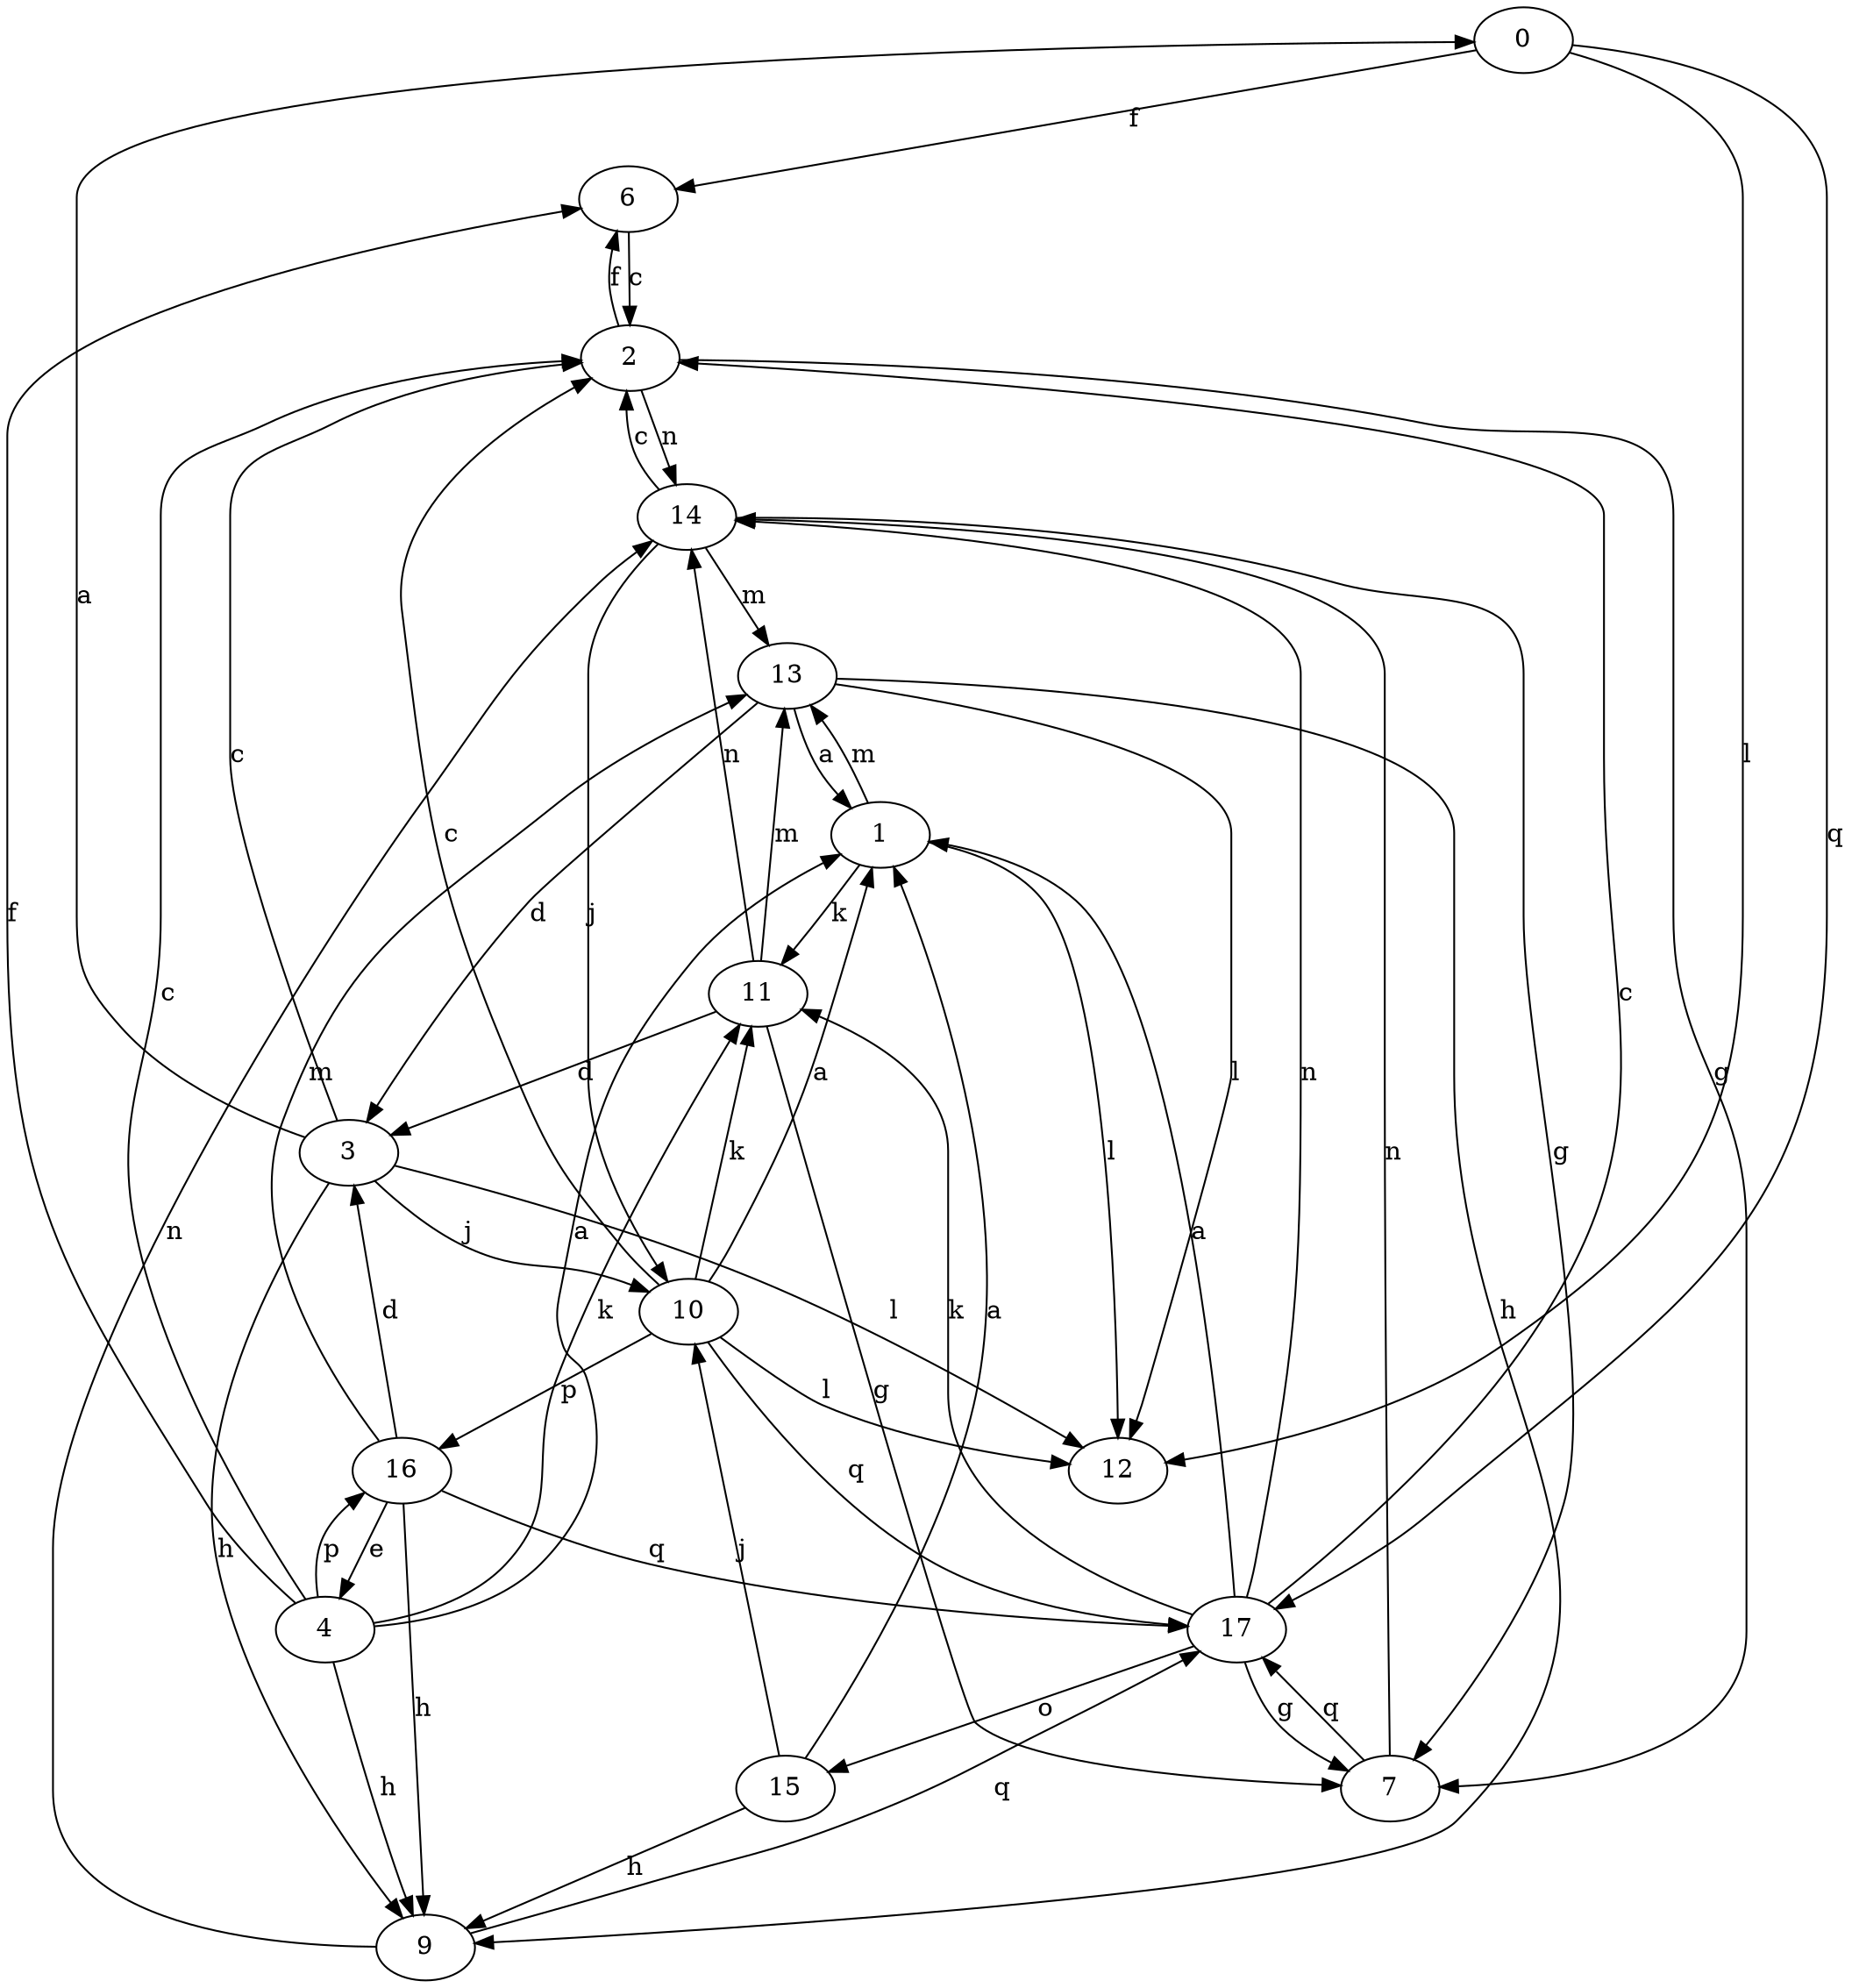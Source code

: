 strict digraph  {
0;
1;
2;
3;
4;
6;
7;
9;
10;
11;
12;
13;
14;
15;
16;
17;
0 -> 6  [label=f];
0 -> 12  [label=l];
0 -> 17  [label=q];
1 -> 11  [label=k];
1 -> 12  [label=l];
1 -> 13  [label=m];
2 -> 6  [label=f];
2 -> 7  [label=g];
2 -> 14  [label=n];
3 -> 0  [label=a];
3 -> 2  [label=c];
3 -> 9  [label=h];
3 -> 10  [label=j];
3 -> 12  [label=l];
4 -> 1  [label=a];
4 -> 2  [label=c];
4 -> 6  [label=f];
4 -> 9  [label=h];
4 -> 11  [label=k];
4 -> 16  [label=p];
6 -> 2  [label=c];
7 -> 14  [label=n];
7 -> 17  [label=q];
9 -> 14  [label=n];
9 -> 17  [label=q];
10 -> 1  [label=a];
10 -> 2  [label=c];
10 -> 11  [label=k];
10 -> 12  [label=l];
10 -> 16  [label=p];
10 -> 17  [label=q];
11 -> 3  [label=d];
11 -> 7  [label=g];
11 -> 13  [label=m];
11 -> 14  [label=n];
13 -> 1  [label=a];
13 -> 3  [label=d];
13 -> 9  [label=h];
13 -> 12  [label=l];
14 -> 2  [label=c];
14 -> 7  [label=g];
14 -> 10  [label=j];
14 -> 13  [label=m];
15 -> 1  [label=a];
15 -> 9  [label=h];
15 -> 10  [label=j];
16 -> 3  [label=d];
16 -> 4  [label=e];
16 -> 9  [label=h];
16 -> 13  [label=m];
16 -> 17  [label=q];
17 -> 1  [label=a];
17 -> 2  [label=c];
17 -> 7  [label=g];
17 -> 11  [label=k];
17 -> 14  [label=n];
17 -> 15  [label=o];
}

